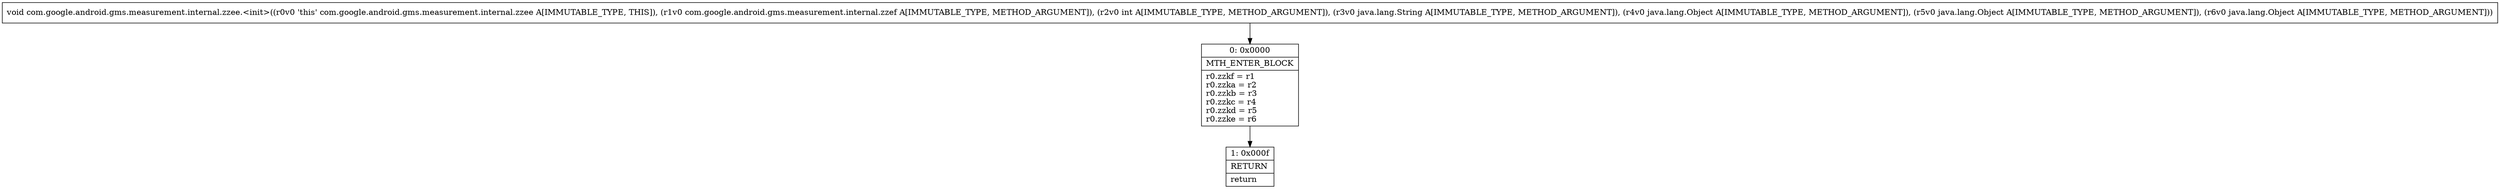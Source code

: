 digraph "CFG forcom.google.android.gms.measurement.internal.zzee.\<init\>(Lcom\/google\/android\/gms\/measurement\/internal\/zzef;ILjava\/lang\/String;Ljava\/lang\/Object;Ljava\/lang\/Object;Ljava\/lang\/Object;)V" {
Node_0 [shape=record,label="{0\:\ 0x0000|MTH_ENTER_BLOCK\l|r0.zzkf = r1\lr0.zzka = r2\lr0.zzkb = r3\lr0.zzkc = r4\lr0.zzkd = r5\lr0.zzke = r6\l}"];
Node_1 [shape=record,label="{1\:\ 0x000f|RETURN\l|return\l}"];
MethodNode[shape=record,label="{void com.google.android.gms.measurement.internal.zzee.\<init\>((r0v0 'this' com.google.android.gms.measurement.internal.zzee A[IMMUTABLE_TYPE, THIS]), (r1v0 com.google.android.gms.measurement.internal.zzef A[IMMUTABLE_TYPE, METHOD_ARGUMENT]), (r2v0 int A[IMMUTABLE_TYPE, METHOD_ARGUMENT]), (r3v0 java.lang.String A[IMMUTABLE_TYPE, METHOD_ARGUMENT]), (r4v0 java.lang.Object A[IMMUTABLE_TYPE, METHOD_ARGUMENT]), (r5v0 java.lang.Object A[IMMUTABLE_TYPE, METHOD_ARGUMENT]), (r6v0 java.lang.Object A[IMMUTABLE_TYPE, METHOD_ARGUMENT])) }"];
MethodNode -> Node_0;
Node_0 -> Node_1;
}

